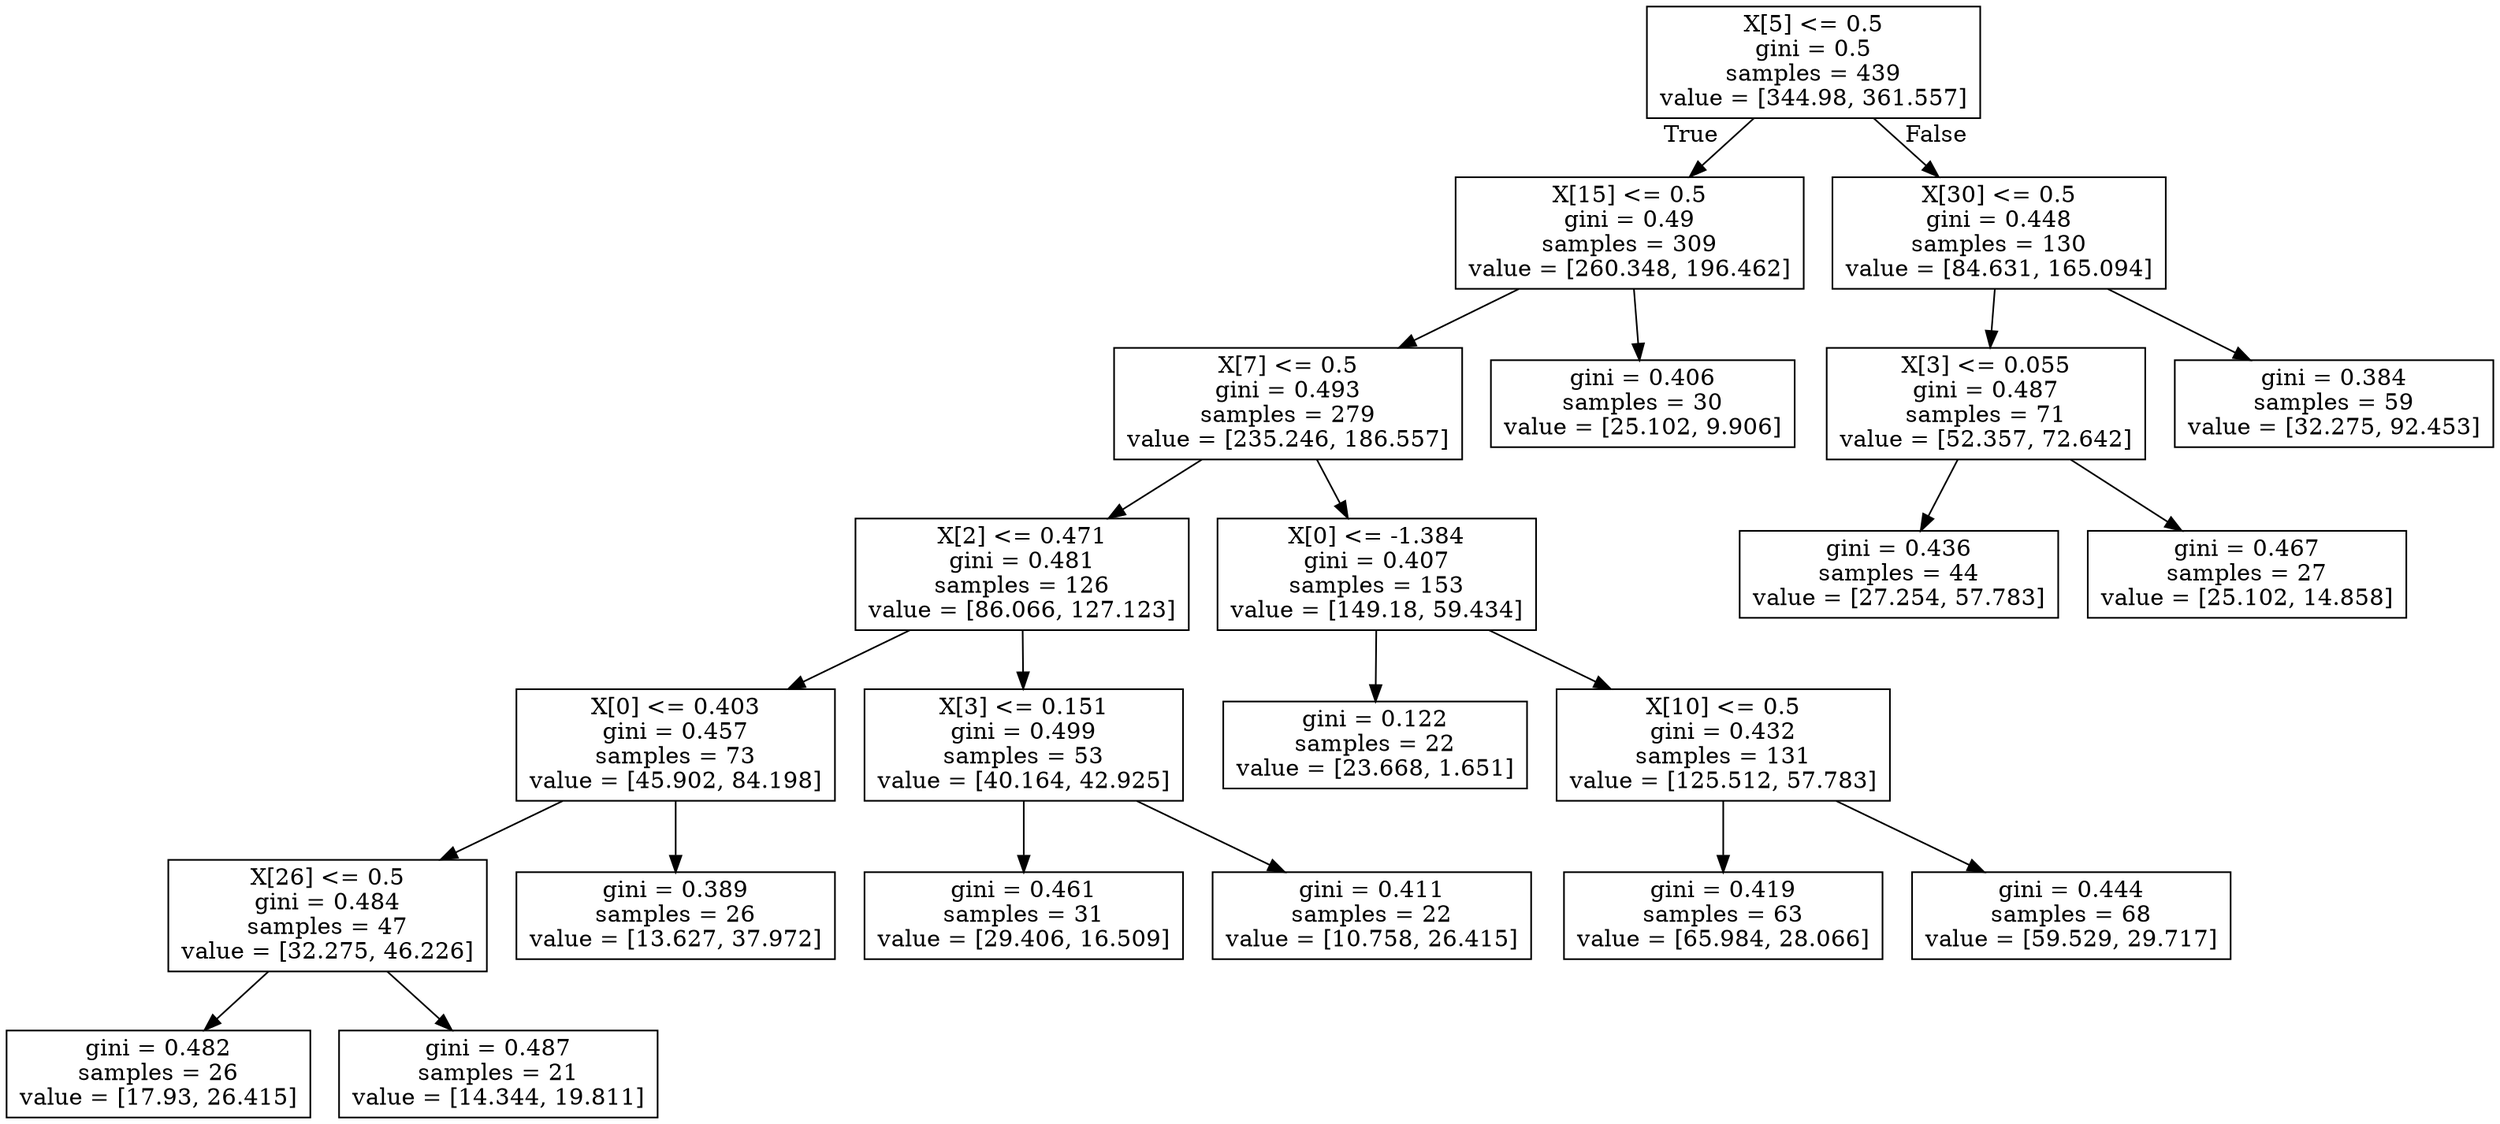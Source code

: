 digraph Tree {
node [shape=box] ;
0 [label="X[5] <= 0.5\ngini = 0.5\nsamples = 439\nvalue = [344.98, 361.557]"] ;
1 [label="X[15] <= 0.5\ngini = 0.49\nsamples = 309\nvalue = [260.348, 196.462]"] ;
0 -> 1 [labeldistance=2.5, labelangle=45, headlabel="True"] ;
2 [label="X[7] <= 0.5\ngini = 0.493\nsamples = 279\nvalue = [235.246, 186.557]"] ;
1 -> 2 ;
3 [label="X[2] <= 0.471\ngini = 0.481\nsamples = 126\nvalue = [86.066, 127.123]"] ;
2 -> 3 ;
4 [label="X[0] <= 0.403\ngini = 0.457\nsamples = 73\nvalue = [45.902, 84.198]"] ;
3 -> 4 ;
5 [label="X[26] <= 0.5\ngini = 0.484\nsamples = 47\nvalue = [32.275, 46.226]"] ;
4 -> 5 ;
6 [label="gini = 0.482\nsamples = 26\nvalue = [17.93, 26.415]"] ;
5 -> 6 ;
7 [label="gini = 0.487\nsamples = 21\nvalue = [14.344, 19.811]"] ;
5 -> 7 ;
8 [label="gini = 0.389\nsamples = 26\nvalue = [13.627, 37.972]"] ;
4 -> 8 ;
9 [label="X[3] <= 0.151\ngini = 0.499\nsamples = 53\nvalue = [40.164, 42.925]"] ;
3 -> 9 ;
10 [label="gini = 0.461\nsamples = 31\nvalue = [29.406, 16.509]"] ;
9 -> 10 ;
11 [label="gini = 0.411\nsamples = 22\nvalue = [10.758, 26.415]"] ;
9 -> 11 ;
12 [label="X[0] <= -1.384\ngini = 0.407\nsamples = 153\nvalue = [149.18, 59.434]"] ;
2 -> 12 ;
13 [label="gini = 0.122\nsamples = 22\nvalue = [23.668, 1.651]"] ;
12 -> 13 ;
14 [label="X[10] <= 0.5\ngini = 0.432\nsamples = 131\nvalue = [125.512, 57.783]"] ;
12 -> 14 ;
15 [label="gini = 0.419\nsamples = 63\nvalue = [65.984, 28.066]"] ;
14 -> 15 ;
16 [label="gini = 0.444\nsamples = 68\nvalue = [59.529, 29.717]"] ;
14 -> 16 ;
17 [label="gini = 0.406\nsamples = 30\nvalue = [25.102, 9.906]"] ;
1 -> 17 ;
18 [label="X[30] <= 0.5\ngini = 0.448\nsamples = 130\nvalue = [84.631, 165.094]"] ;
0 -> 18 [labeldistance=2.5, labelangle=-45, headlabel="False"] ;
19 [label="X[3] <= 0.055\ngini = 0.487\nsamples = 71\nvalue = [52.357, 72.642]"] ;
18 -> 19 ;
20 [label="gini = 0.436\nsamples = 44\nvalue = [27.254, 57.783]"] ;
19 -> 20 ;
21 [label="gini = 0.467\nsamples = 27\nvalue = [25.102, 14.858]"] ;
19 -> 21 ;
22 [label="gini = 0.384\nsamples = 59\nvalue = [32.275, 92.453]"] ;
18 -> 22 ;
}